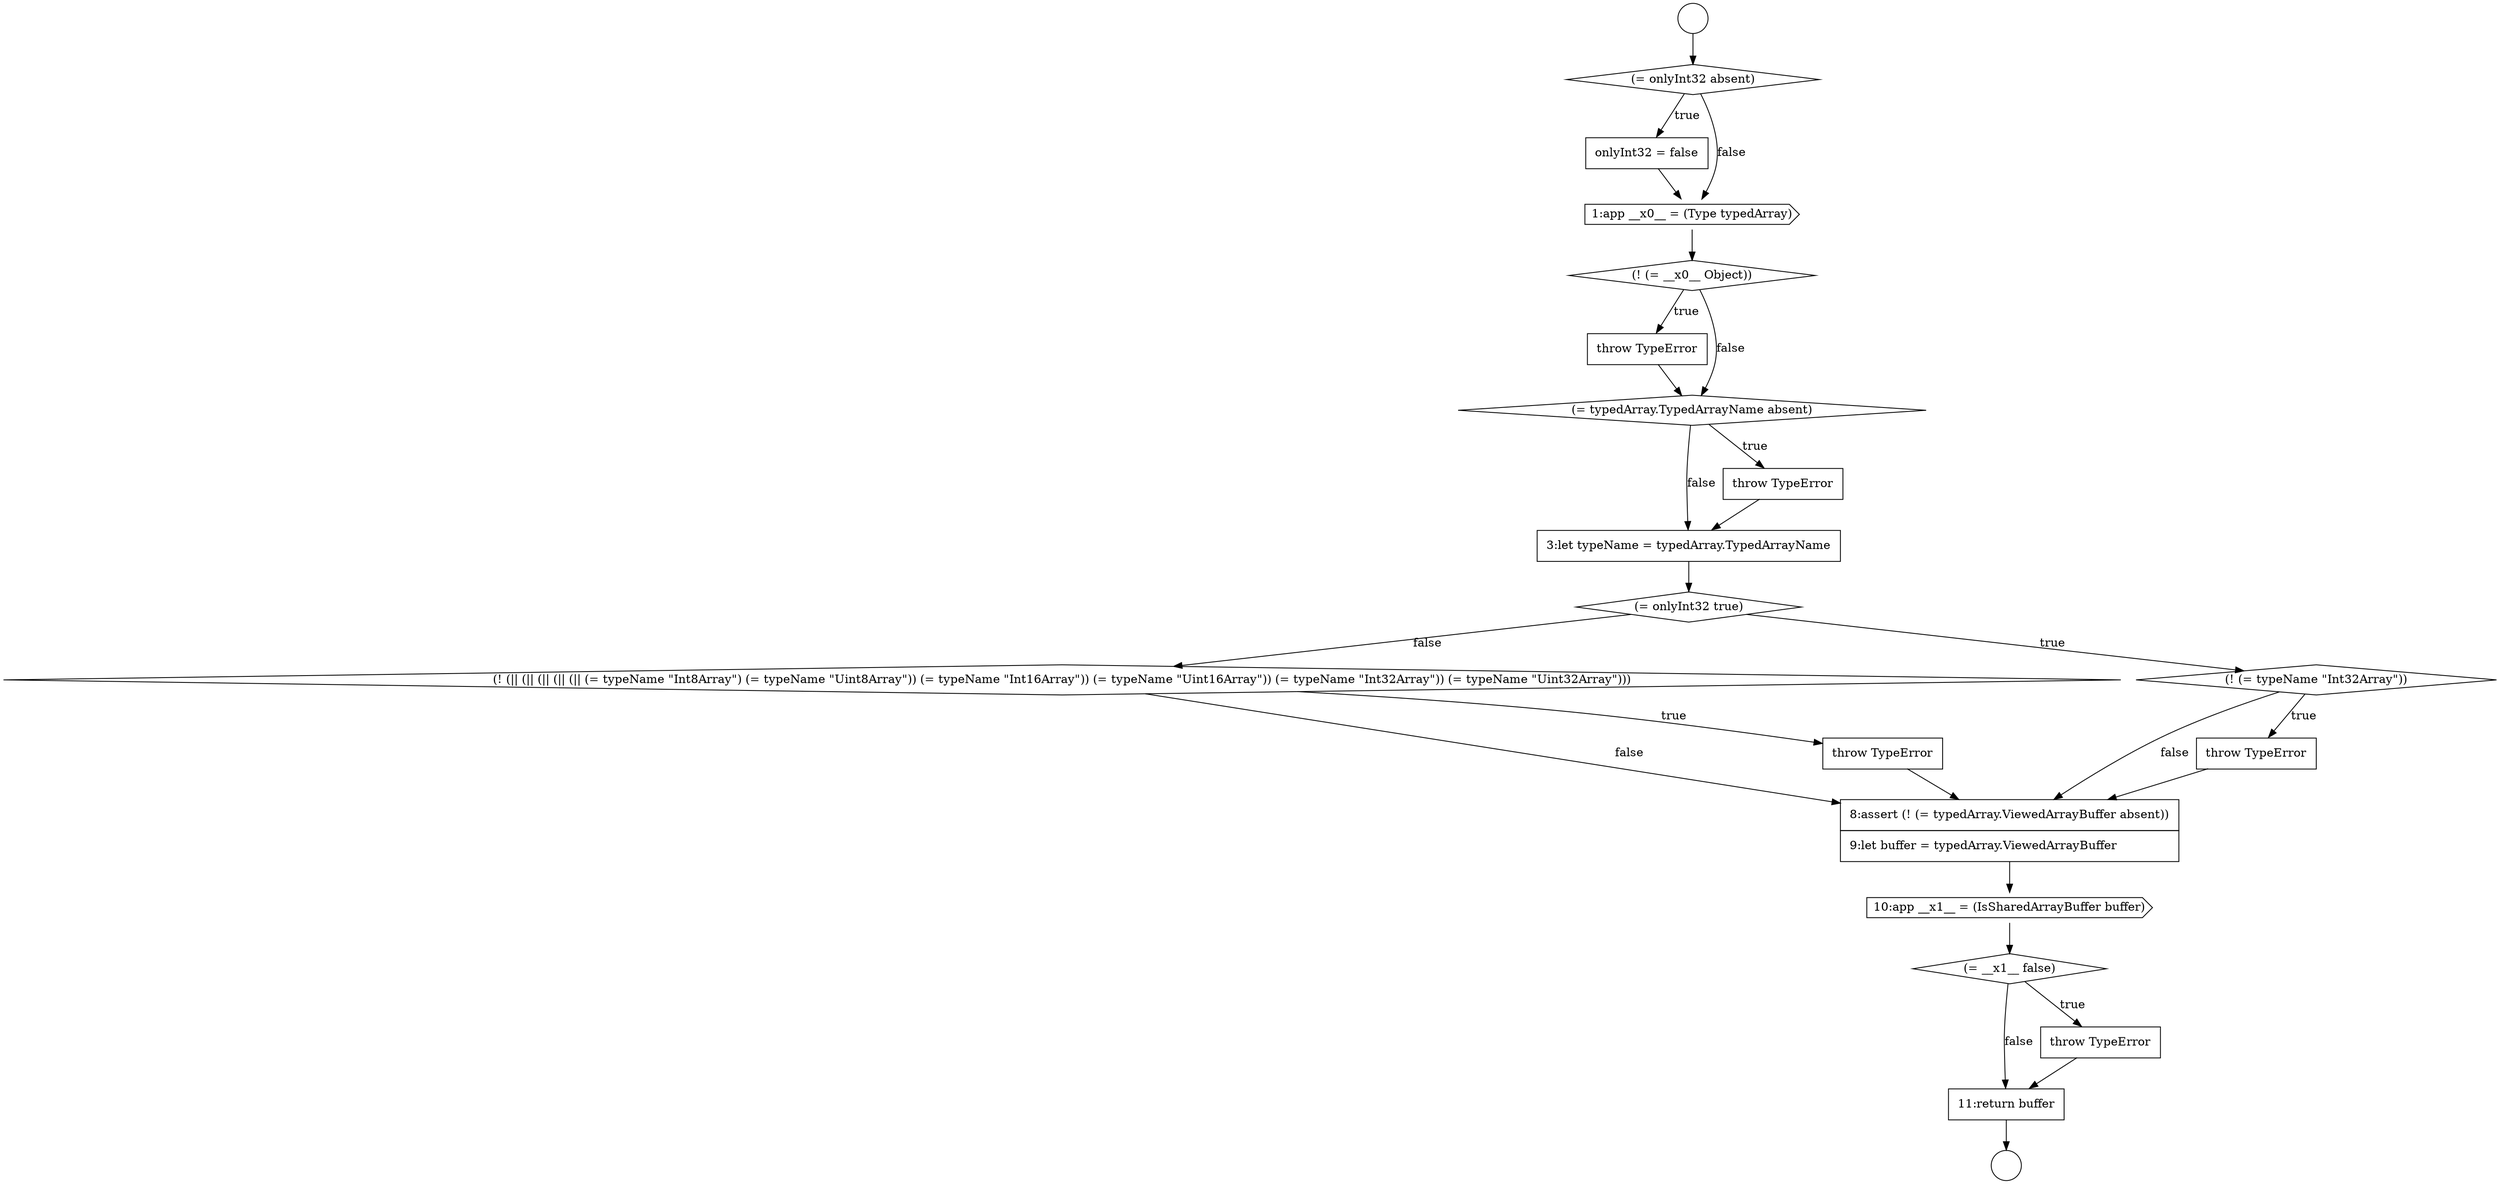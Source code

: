 digraph {
  node16808 [shape=diamond, label=<<font color="black">(! (= __x0__ Object))</font>> color="black" fillcolor="white" style=filled]
  node16809 [shape=none, margin=0, label=<<font color="black">
    <table border="0" cellborder="1" cellspacing="0" cellpadding="10">
      <tr><td align="left">throw TypeError</td></tr>
    </table>
  </font>> color="black" fillcolor="white" style=filled]
  node16818 [shape=none, margin=0, label=<<font color="black">
    <table border="0" cellborder="1" cellspacing="0" cellpadding="10">
      <tr><td align="left">8:assert (! (= typedArray.ViewedArrayBuffer absent))</td></tr>
      <tr><td align="left">9:let buffer = typedArray.ViewedArrayBuffer</td></tr>
    </table>
  </font>> color="black" fillcolor="white" style=filled]
  node16822 [shape=none, margin=0, label=<<font color="black">
    <table border="0" cellborder="1" cellspacing="0" cellpadding="10">
      <tr><td align="left">11:return buffer</td></tr>
    </table>
  </font>> color="black" fillcolor="white" style=filled]
  node16812 [shape=none, margin=0, label=<<font color="black">
    <table border="0" cellborder="1" cellspacing="0" cellpadding="10">
      <tr><td align="left">3:let typeName = typedArray.TypedArrayName</td></tr>
    </table>
  </font>> color="black" fillcolor="white" style=filled]
  node16819 [shape=cds, label=<<font color="black">10:app __x1__ = (IsSharedArrayBuffer buffer)</font>> color="black" fillcolor="white" style=filled]
  node16806 [shape=none, margin=0, label=<<font color="black">
    <table border="0" cellborder="1" cellspacing="0" cellpadding="10">
      <tr><td align="left">onlyInt32 = false</td></tr>
    </table>
  </font>> color="black" fillcolor="white" style=filled]
  node16811 [shape=none, margin=0, label=<<font color="black">
    <table border="0" cellborder="1" cellspacing="0" cellpadding="10">
      <tr><td align="left">throw TypeError</td></tr>
    </table>
  </font>> color="black" fillcolor="white" style=filled]
  node16820 [shape=diamond, label=<<font color="black">(= __x1__ false)</font>> color="black" fillcolor="white" style=filled]
  node16803 [shape=circle label=" " color="black" fillcolor="white" style=filled]
  node16817 [shape=none, margin=0, label=<<font color="black">
    <table border="0" cellborder="1" cellspacing="0" cellpadding="10">
      <tr><td align="left">throw TypeError</td></tr>
    </table>
  </font>> color="black" fillcolor="white" style=filled]
  node16804 [shape=circle label=" " color="black" fillcolor="white" style=filled]
  node16816 [shape=diamond, label=<<font color="black">(! (|| (|| (|| (|| (|| (= typeName &quot;Int8Array&quot;) (= typeName &quot;Uint8Array&quot;)) (= typeName &quot;Int16Array&quot;)) (= typeName &quot;Uint16Array&quot;)) (= typeName &quot;Int32Array&quot;)) (= typeName &quot;Uint32Array&quot;)))</font>> color="black" fillcolor="white" style=filled]
  node16821 [shape=none, margin=0, label=<<font color="black">
    <table border="0" cellborder="1" cellspacing="0" cellpadding="10">
      <tr><td align="left">throw TypeError</td></tr>
    </table>
  </font>> color="black" fillcolor="white" style=filled]
  node16805 [shape=diamond, label=<<font color="black">(= onlyInt32 absent)</font>> color="black" fillcolor="white" style=filled]
  node16815 [shape=none, margin=0, label=<<font color="black">
    <table border="0" cellborder="1" cellspacing="0" cellpadding="10">
      <tr><td align="left">throw TypeError</td></tr>
    </table>
  </font>> color="black" fillcolor="white" style=filled]
  node16807 [shape=cds, label=<<font color="black">1:app __x0__ = (Type typedArray)</font>> color="black" fillcolor="white" style=filled]
  node16814 [shape=diamond, label=<<font color="black">(! (= typeName &quot;Int32Array&quot;))</font>> color="black" fillcolor="white" style=filled]
  node16813 [shape=diamond, label=<<font color="black">(= onlyInt32 true)</font>> color="black" fillcolor="white" style=filled]
  node16810 [shape=diamond, label=<<font color="black">(= typedArray.TypedArrayName absent)</font>> color="black" fillcolor="white" style=filled]
  node16818 -> node16819 [ color="black"]
  node16803 -> node16805 [ color="black"]
  node16811 -> node16812 [ color="black"]
  node16821 -> node16822 [ color="black"]
  node16807 -> node16808 [ color="black"]
  node16819 -> node16820 [ color="black"]
  node16805 -> node16806 [label=<<font color="black">true</font>> color="black"]
  node16805 -> node16807 [label=<<font color="black">false</font>> color="black"]
  node16809 -> node16810 [ color="black"]
  node16806 -> node16807 [ color="black"]
  node16814 -> node16815 [label=<<font color="black">true</font>> color="black"]
  node16814 -> node16818 [label=<<font color="black">false</font>> color="black"]
  node16812 -> node16813 [ color="black"]
  node16820 -> node16821 [label=<<font color="black">true</font>> color="black"]
  node16820 -> node16822 [label=<<font color="black">false</font>> color="black"]
  node16815 -> node16818 [ color="black"]
  node16813 -> node16814 [label=<<font color="black">true</font>> color="black"]
  node16813 -> node16816 [label=<<font color="black">false</font>> color="black"]
  node16816 -> node16817 [label=<<font color="black">true</font>> color="black"]
  node16816 -> node16818 [label=<<font color="black">false</font>> color="black"]
  node16817 -> node16818 [ color="black"]
  node16810 -> node16811 [label=<<font color="black">true</font>> color="black"]
  node16810 -> node16812 [label=<<font color="black">false</font>> color="black"]
  node16822 -> node16804 [ color="black"]
  node16808 -> node16809 [label=<<font color="black">true</font>> color="black"]
  node16808 -> node16810 [label=<<font color="black">false</font>> color="black"]
}

